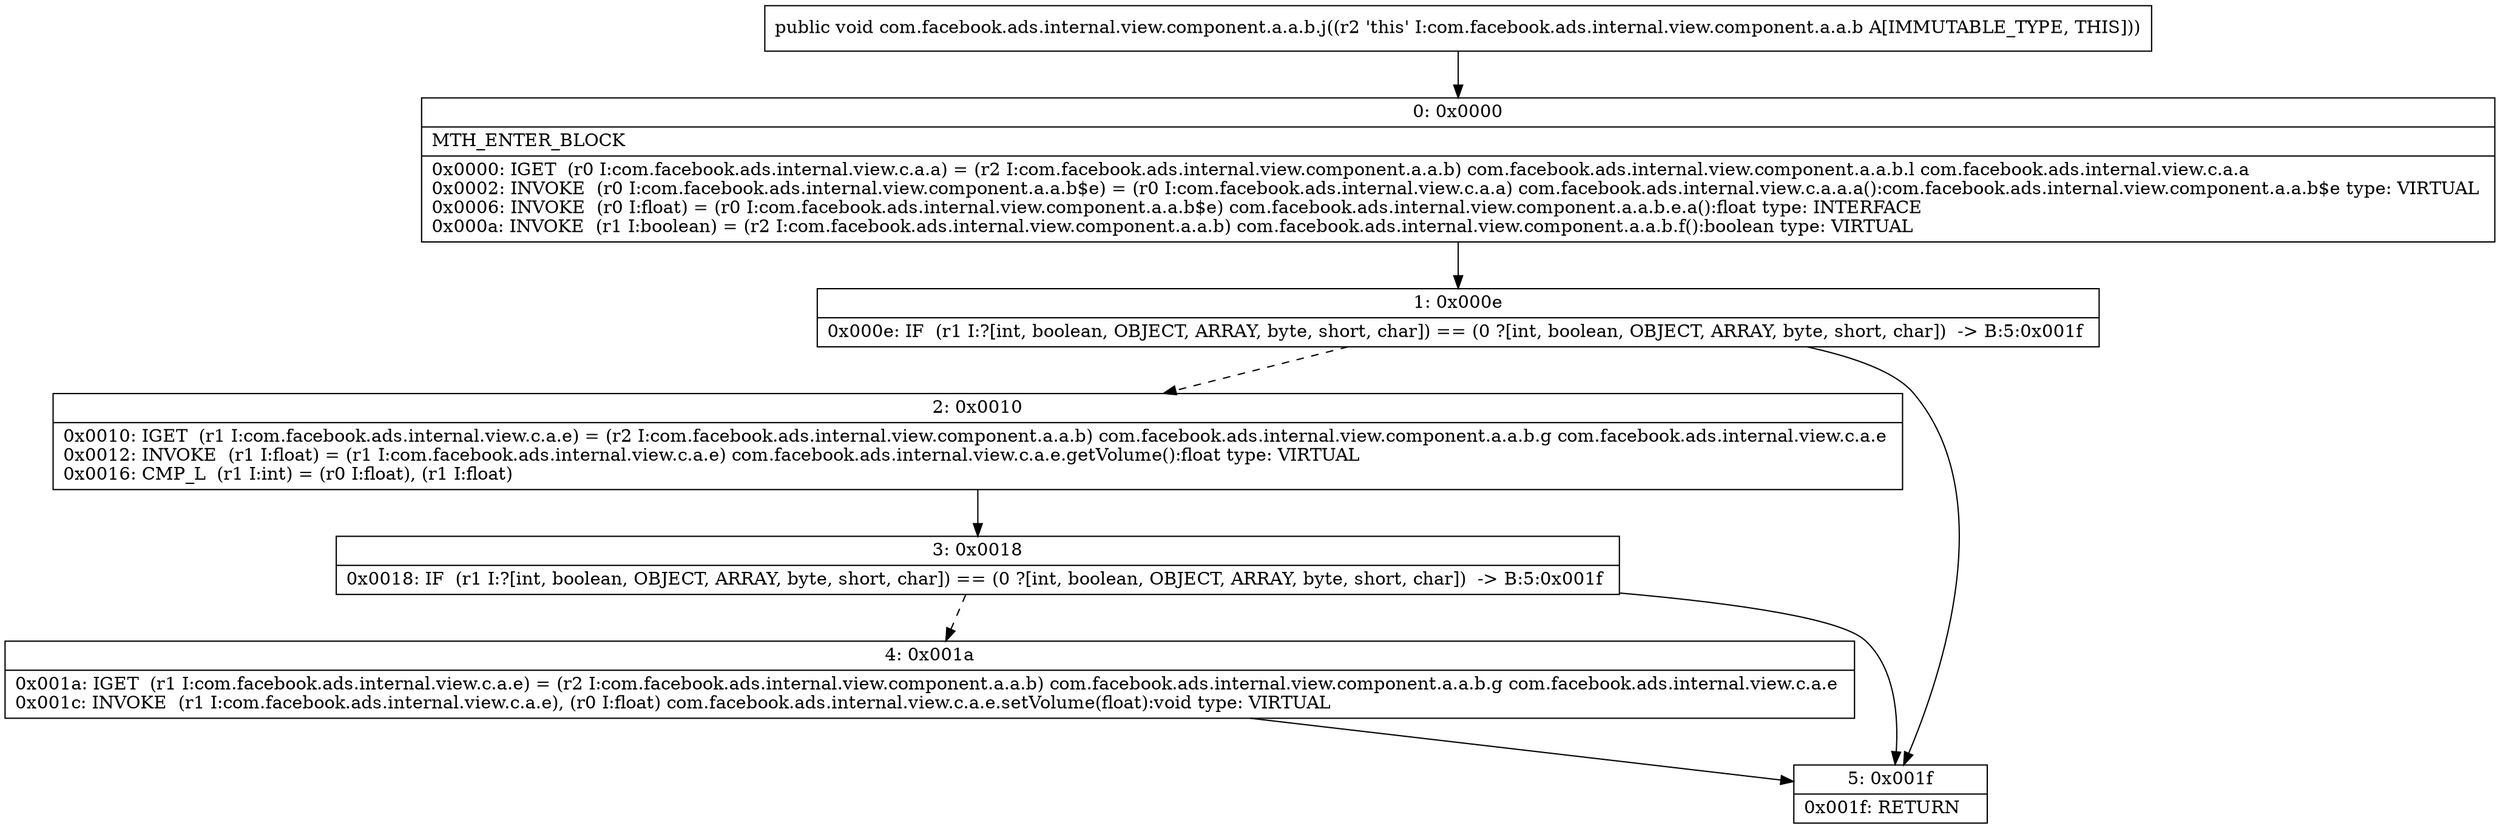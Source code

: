 digraph "CFG forcom.facebook.ads.internal.view.component.a.a.b.j()V" {
Node_0 [shape=record,label="{0\:\ 0x0000|MTH_ENTER_BLOCK\l|0x0000: IGET  (r0 I:com.facebook.ads.internal.view.c.a.a) = (r2 I:com.facebook.ads.internal.view.component.a.a.b) com.facebook.ads.internal.view.component.a.a.b.l com.facebook.ads.internal.view.c.a.a \l0x0002: INVOKE  (r0 I:com.facebook.ads.internal.view.component.a.a.b$e) = (r0 I:com.facebook.ads.internal.view.c.a.a) com.facebook.ads.internal.view.c.a.a.a():com.facebook.ads.internal.view.component.a.a.b$e type: VIRTUAL \l0x0006: INVOKE  (r0 I:float) = (r0 I:com.facebook.ads.internal.view.component.a.a.b$e) com.facebook.ads.internal.view.component.a.a.b.e.a():float type: INTERFACE \l0x000a: INVOKE  (r1 I:boolean) = (r2 I:com.facebook.ads.internal.view.component.a.a.b) com.facebook.ads.internal.view.component.a.a.b.f():boolean type: VIRTUAL \l}"];
Node_1 [shape=record,label="{1\:\ 0x000e|0x000e: IF  (r1 I:?[int, boolean, OBJECT, ARRAY, byte, short, char]) == (0 ?[int, boolean, OBJECT, ARRAY, byte, short, char])  \-\> B:5:0x001f \l}"];
Node_2 [shape=record,label="{2\:\ 0x0010|0x0010: IGET  (r1 I:com.facebook.ads.internal.view.c.a.e) = (r2 I:com.facebook.ads.internal.view.component.a.a.b) com.facebook.ads.internal.view.component.a.a.b.g com.facebook.ads.internal.view.c.a.e \l0x0012: INVOKE  (r1 I:float) = (r1 I:com.facebook.ads.internal.view.c.a.e) com.facebook.ads.internal.view.c.a.e.getVolume():float type: VIRTUAL \l0x0016: CMP_L  (r1 I:int) = (r0 I:float), (r1 I:float) \l}"];
Node_3 [shape=record,label="{3\:\ 0x0018|0x0018: IF  (r1 I:?[int, boolean, OBJECT, ARRAY, byte, short, char]) == (0 ?[int, boolean, OBJECT, ARRAY, byte, short, char])  \-\> B:5:0x001f \l}"];
Node_4 [shape=record,label="{4\:\ 0x001a|0x001a: IGET  (r1 I:com.facebook.ads.internal.view.c.a.e) = (r2 I:com.facebook.ads.internal.view.component.a.a.b) com.facebook.ads.internal.view.component.a.a.b.g com.facebook.ads.internal.view.c.a.e \l0x001c: INVOKE  (r1 I:com.facebook.ads.internal.view.c.a.e), (r0 I:float) com.facebook.ads.internal.view.c.a.e.setVolume(float):void type: VIRTUAL \l}"];
Node_5 [shape=record,label="{5\:\ 0x001f|0x001f: RETURN   \l}"];
MethodNode[shape=record,label="{public void com.facebook.ads.internal.view.component.a.a.b.j((r2 'this' I:com.facebook.ads.internal.view.component.a.a.b A[IMMUTABLE_TYPE, THIS])) }"];
MethodNode -> Node_0;
Node_0 -> Node_1;
Node_1 -> Node_2[style=dashed];
Node_1 -> Node_5;
Node_2 -> Node_3;
Node_3 -> Node_4[style=dashed];
Node_3 -> Node_5;
Node_4 -> Node_5;
}

